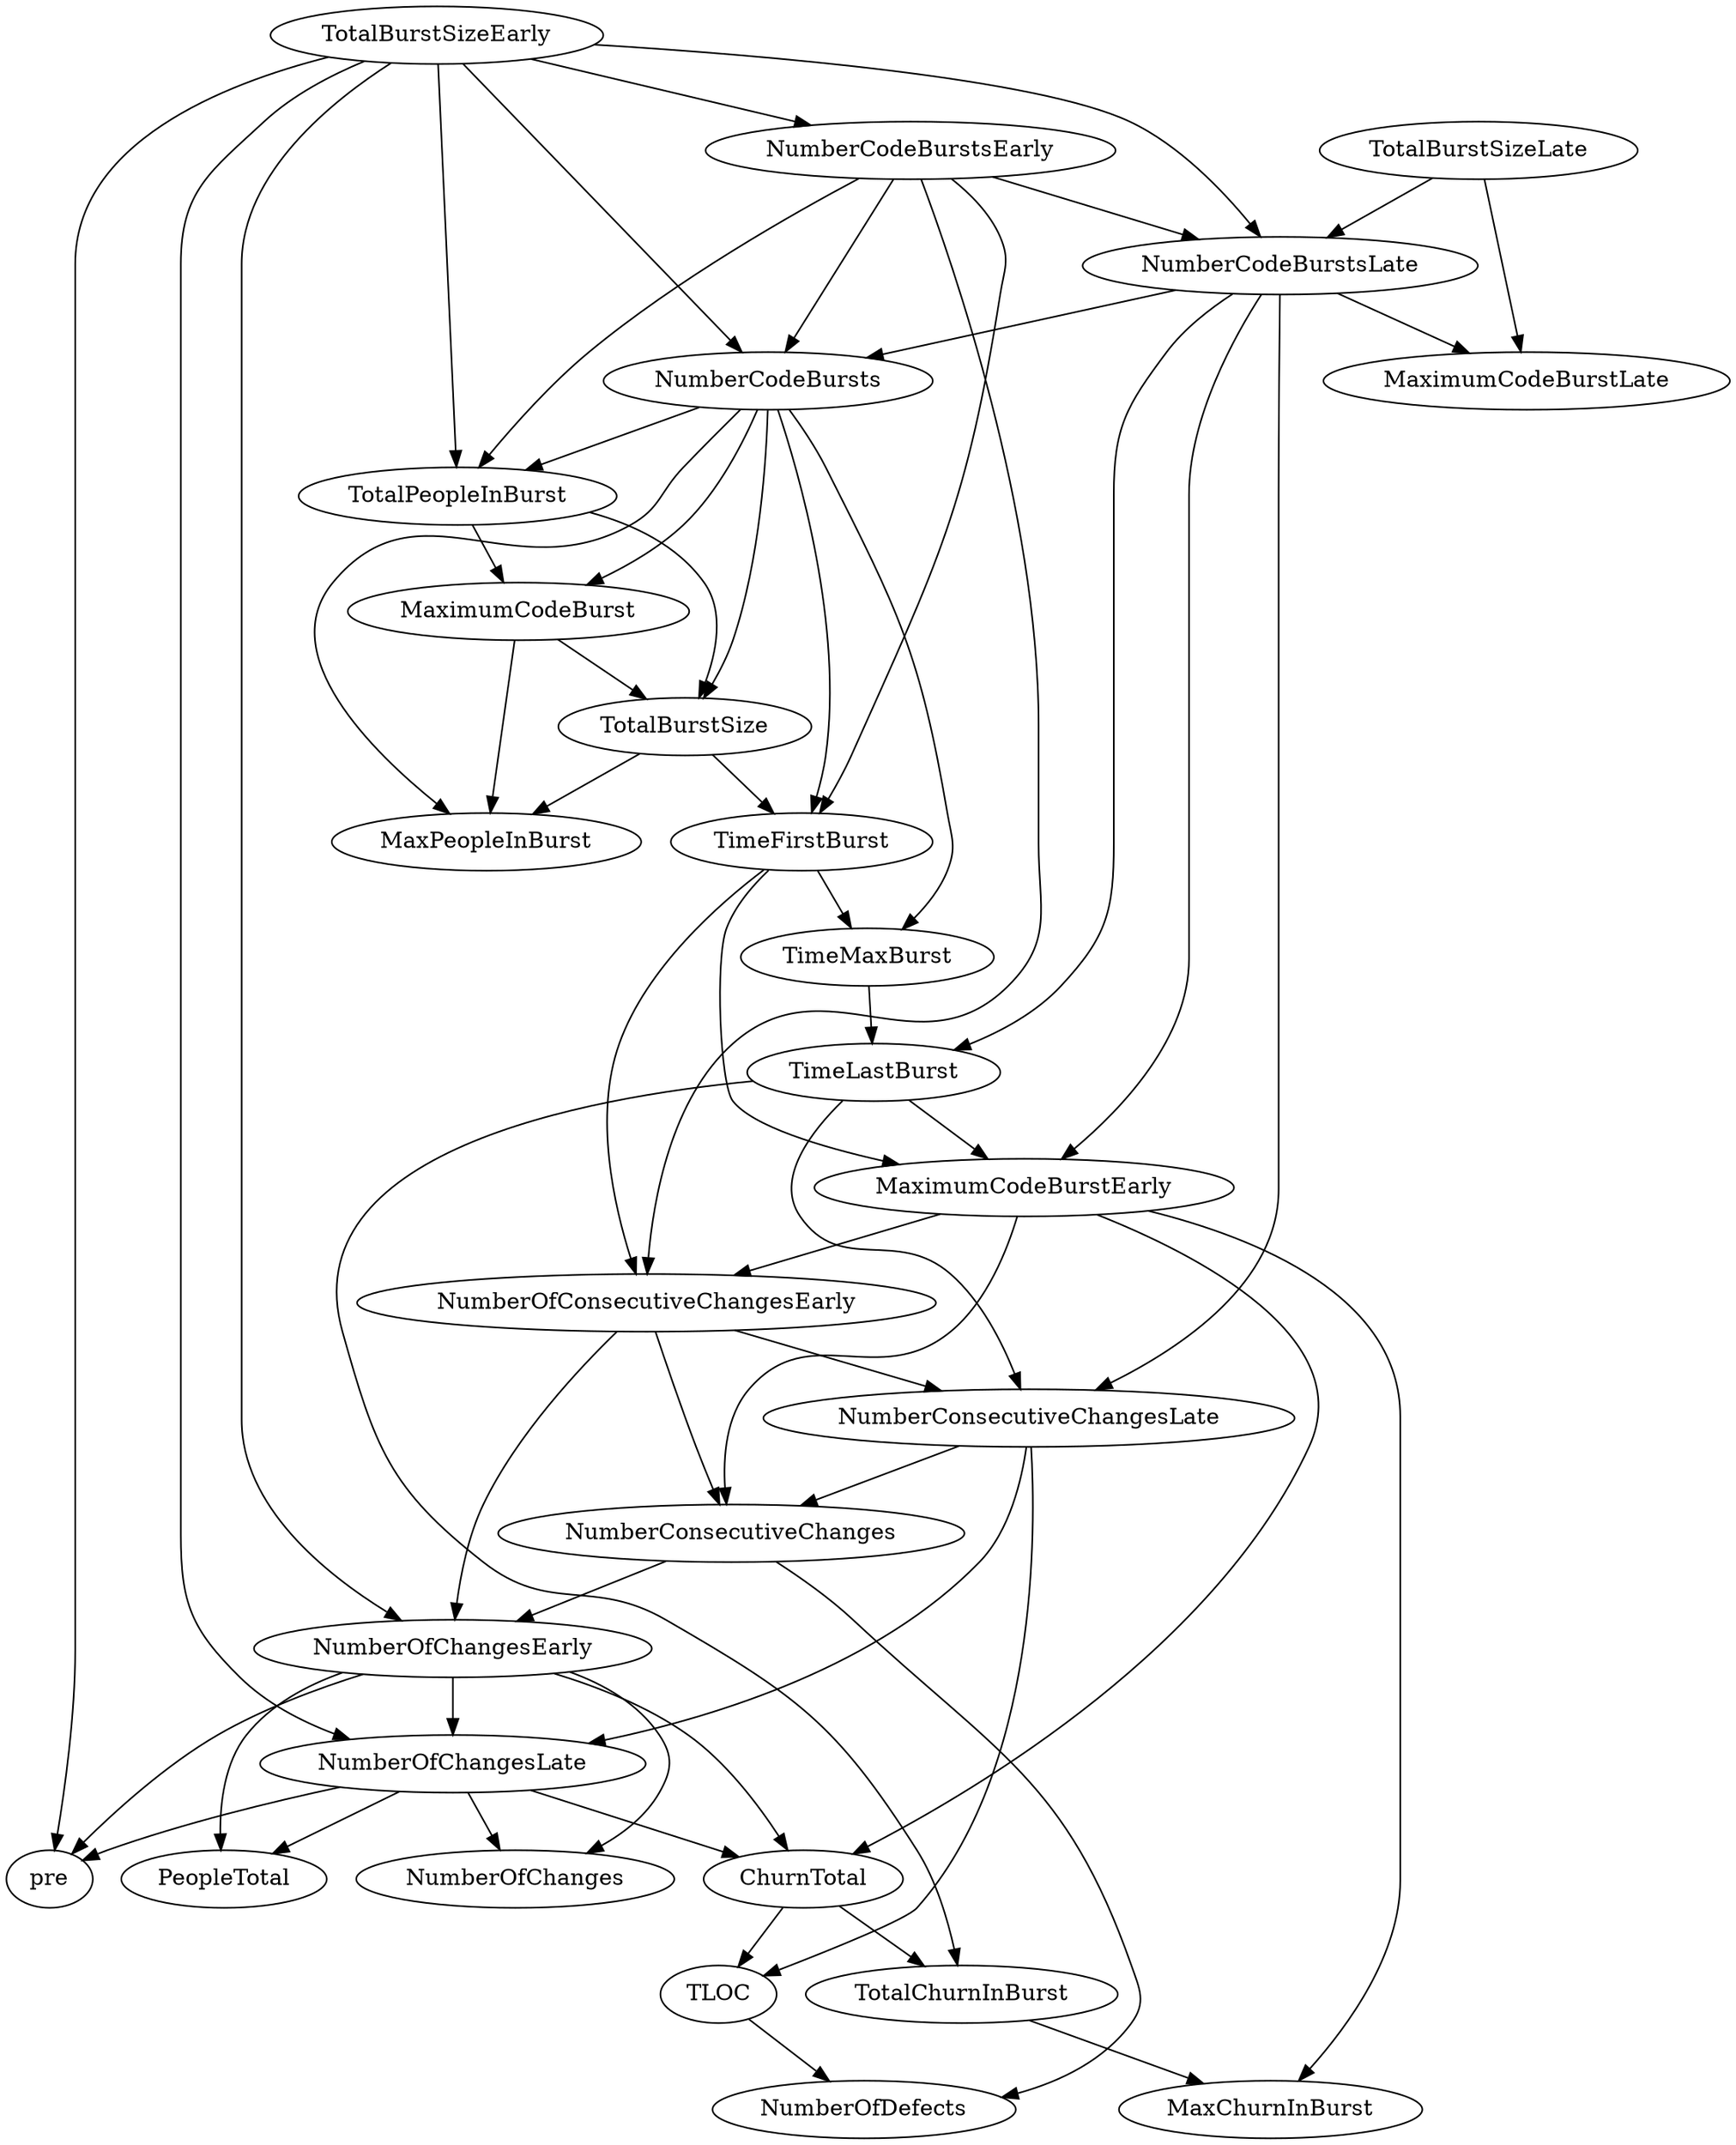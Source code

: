 digraph {
   TotalPeopleInBurst;
   MaximumCodeBurstLate;
   NumberOfChanges;
   MaxPeopleInBurst;
   TotalBurstSizeLate;
   NumberCodeBurstsLate;
   NumberOfChangesLate;
   NumberOfChangesEarly;
   MaxChurnInBurst;
   MaximumCodeBurstEarly;
   NumberCodeBurstsEarly;
   TimeFirstBurst;
   TotalChurnInBurst;
   ChurnTotal;
   MaximumCodeBurst;
   NumberOfConsecutiveChangesEarly;
   NumberConsecutiveChangesLate;
   TotalBurstSizeEarly;
   TotalBurstSize;
   TimeMaxBurst;
   NumberConsecutiveChanges;
   TimeLastBurst;
   NumberCodeBursts;
   PeopleTotal;
   pre;
   NumberOfDefects;
   TLOC;
   TotalPeopleInBurst -> MaximumCodeBurst;
   TotalPeopleInBurst -> TotalBurstSize;
   TotalBurstSizeLate -> MaximumCodeBurstLate;
   TotalBurstSizeLate -> NumberCodeBurstsLate;
   NumberCodeBurstsLate -> MaximumCodeBurstLate;
   NumberCodeBurstsLate -> MaximumCodeBurstEarly;
   NumberCodeBurstsLate -> NumberConsecutiveChangesLate;
   NumberCodeBurstsLate -> TimeLastBurst;
   NumberCodeBurstsLate -> NumberCodeBursts;
   NumberOfChangesLate -> NumberOfChanges;
   NumberOfChangesLate -> ChurnTotal;
   NumberOfChangesLate -> PeopleTotal;
   NumberOfChangesLate -> pre;
   NumberOfChangesEarly -> NumberOfChanges;
   NumberOfChangesEarly -> NumberOfChangesLate;
   NumberOfChangesEarly -> ChurnTotal;
   NumberOfChangesEarly -> PeopleTotal;
   NumberOfChangesEarly -> pre;
   MaximumCodeBurstEarly -> MaxChurnInBurst;
   MaximumCodeBurstEarly -> ChurnTotal;
   MaximumCodeBurstEarly -> NumberOfConsecutiveChangesEarly;
   MaximumCodeBurstEarly -> NumberConsecutiveChanges;
   NumberCodeBurstsEarly -> TotalPeopleInBurst;
   NumberCodeBurstsEarly -> NumberCodeBurstsLate;
   NumberCodeBurstsEarly -> TimeFirstBurst;
   NumberCodeBurstsEarly -> NumberOfConsecutiveChangesEarly;
   NumberCodeBurstsEarly -> NumberCodeBursts;
   TimeFirstBurst -> MaximumCodeBurstEarly;
   TimeFirstBurst -> NumberOfConsecutiveChangesEarly;
   TimeFirstBurst -> TimeMaxBurst;
   TotalChurnInBurst -> MaxChurnInBurst;
   ChurnTotal -> TotalChurnInBurst;
   ChurnTotal -> TLOC;
   MaximumCodeBurst -> MaxPeopleInBurst;
   MaximumCodeBurst -> TotalBurstSize;
   NumberOfConsecutiveChangesEarly -> NumberOfChangesEarly;
   NumberOfConsecutiveChangesEarly -> NumberConsecutiveChangesLate;
   NumberOfConsecutiveChangesEarly -> NumberConsecutiveChanges;
   NumberConsecutiveChangesLate -> NumberOfChangesLate;
   NumberConsecutiveChangesLate -> NumberConsecutiveChanges;
   NumberConsecutiveChangesLate -> TLOC;
   TotalBurstSizeEarly -> TotalPeopleInBurst;
   TotalBurstSizeEarly -> NumberCodeBurstsLate;
   TotalBurstSizeEarly -> NumberOfChangesLate;
   TotalBurstSizeEarly -> NumberOfChangesEarly;
   TotalBurstSizeEarly -> NumberCodeBurstsEarly;
   TotalBurstSizeEarly -> NumberCodeBursts;
   TotalBurstSizeEarly -> pre;
   TotalBurstSize -> MaxPeopleInBurst;
   TotalBurstSize -> TimeFirstBurst;
   TimeMaxBurst -> TimeLastBurst;
   NumberConsecutiveChanges -> NumberOfChangesEarly;
   NumberConsecutiveChanges -> NumberOfDefects;
   TimeLastBurst -> MaximumCodeBurstEarly;
   TimeLastBurst -> TotalChurnInBurst;
   TimeLastBurst -> NumberConsecutiveChangesLate;
   NumberCodeBursts -> TotalPeopleInBurst;
   NumberCodeBursts -> MaxPeopleInBurst;
   NumberCodeBursts -> TimeFirstBurst;
   NumberCodeBursts -> MaximumCodeBurst;
   NumberCodeBursts -> TotalBurstSize;
   NumberCodeBursts -> TimeMaxBurst;
   TLOC -> NumberOfDefects;
}
